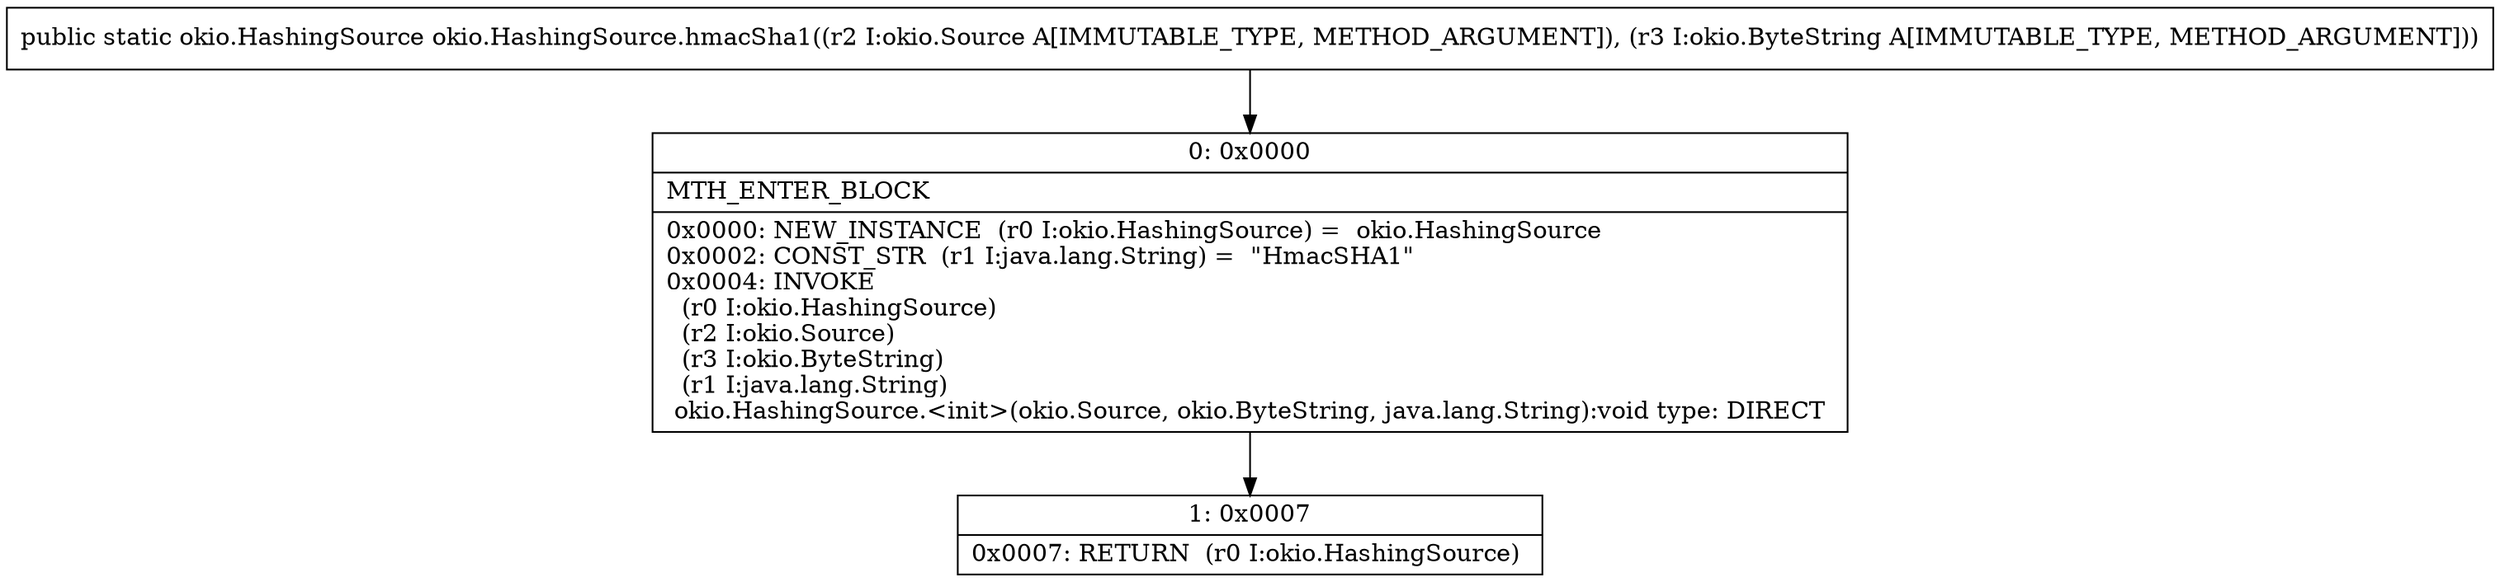 digraph "CFG forokio.HashingSource.hmacSha1(Lokio\/Source;Lokio\/ByteString;)Lokio\/HashingSource;" {
Node_0 [shape=record,label="{0\:\ 0x0000|MTH_ENTER_BLOCK\l|0x0000: NEW_INSTANCE  (r0 I:okio.HashingSource) =  okio.HashingSource \l0x0002: CONST_STR  (r1 I:java.lang.String) =  \"HmacSHA1\" \l0x0004: INVOKE  \l  (r0 I:okio.HashingSource)\l  (r2 I:okio.Source)\l  (r3 I:okio.ByteString)\l  (r1 I:java.lang.String)\l okio.HashingSource.\<init\>(okio.Source, okio.ByteString, java.lang.String):void type: DIRECT \l}"];
Node_1 [shape=record,label="{1\:\ 0x0007|0x0007: RETURN  (r0 I:okio.HashingSource) \l}"];
MethodNode[shape=record,label="{public static okio.HashingSource okio.HashingSource.hmacSha1((r2 I:okio.Source A[IMMUTABLE_TYPE, METHOD_ARGUMENT]), (r3 I:okio.ByteString A[IMMUTABLE_TYPE, METHOD_ARGUMENT])) }"];
MethodNode -> Node_0;
Node_0 -> Node_1;
}

